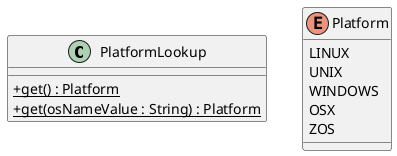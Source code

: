 @startuml
skinparam classAttributeIconSize 0
class PlatformLookup{
+ {static} get() : Platform
+ {static} get(osNameValue : String) : Platform
}
enum Platform{
LINUX
UNIX
WINDOWS
OSX
ZOS
}
@enduml